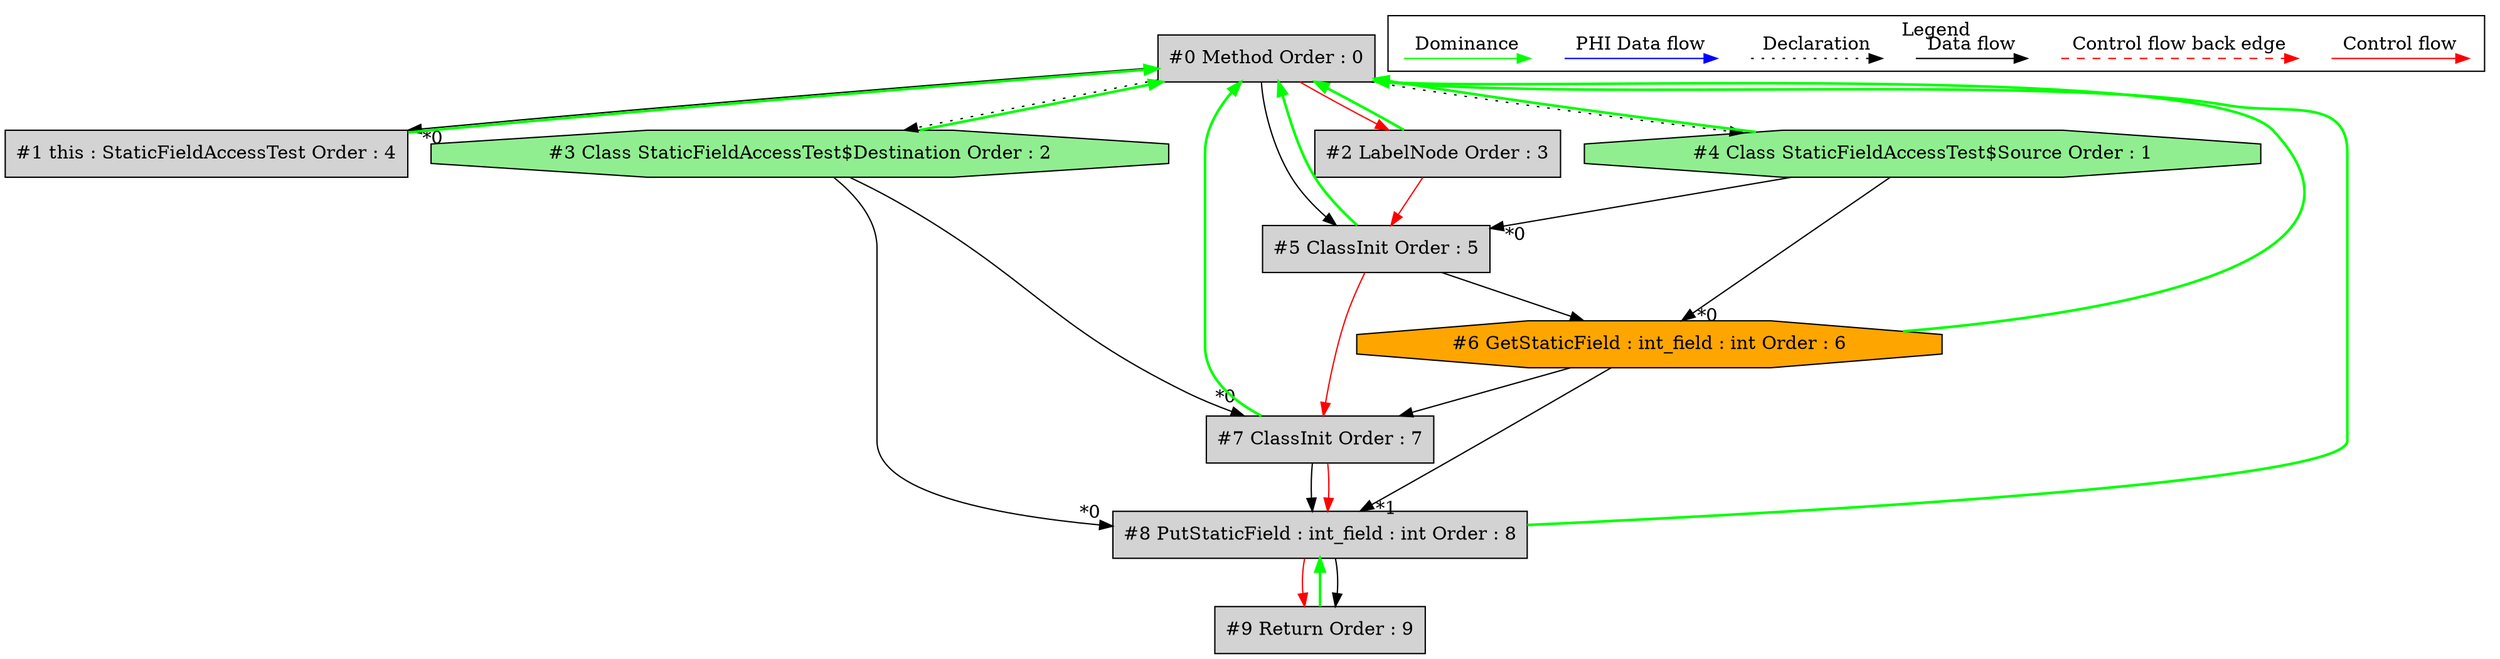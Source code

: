 digraph debugoutput {
 ordering="in";
 node0[label="#0 Method Order : 0",shape=box, fillcolor=lightgrey, style=filled];
 node1[label="#1 this : StaticFieldAccessTest Order : 4",shape=box, fillcolor=lightgrey, style=filled];
 node1 -> node0[dir="forward" color="green" penwidth="2"];
 node0 -> node1[headlabel="*0", labeldistance=2];
 node2[label="#2 LabelNode Order : 3",shape=box, fillcolor=lightgrey, style=filled];
 node2 -> node0[dir="forward" color="green" penwidth="2"];
 node0 -> node2[labeldistance=2, color=red, fontcolor=red];
 node3[label="#3 Class StaticFieldAccessTest$Destination Order : 2",shape=octagon, fillcolor=lightgreen, style=filled];
 node3 -> node0[dir="forward" color="green" penwidth="2"];
 node0 -> node3[style=dotted];
 node4[label="#4 Class StaticFieldAccessTest$Source Order : 1",shape=octagon, fillcolor=lightgreen, style=filled];
 node4 -> node0[dir="forward" color="green" penwidth="2"];
 node0 -> node4[style=dotted];
 node5[label="#5 ClassInit Order : 5",shape=box, fillcolor=lightgrey, style=filled];
 node5 -> node0[dir="forward" color="green" penwidth="2"];
 node4 -> node5[headlabel="*0", labeldistance=2];
 node0 -> node5;
 node2 -> node5[labeldistance=2, color=red, fontcolor=red];
 node6[label="#6 GetStaticField : int_field : int Order : 6",shape=octagon, fillcolor=orange, style=filled];
 node6 -> node0[dir="forward" color="green" penwidth="2"];
 node4 -> node6[headlabel="*0", labeldistance=2];
 node5 -> node6;
 node7[label="#7 ClassInit Order : 7",shape=box, fillcolor=lightgrey, style=filled];
 node7 -> node0[dir="forward" color="green" penwidth="2"];
 node3 -> node7[headlabel="*0", labeldistance=2];
 node6 -> node7;
 node5 -> node7[labeldistance=2, color=red, fontcolor=red];
 node8[label="#8 PutStaticField : int_field : int Order : 8",shape=box, fillcolor=lightgrey, style=filled];
 node8 -> node0[dir="forward" color="green" penwidth="2"];
 node3 -> node8[headlabel="*0", labeldistance=2];
 node6 -> node8[headlabel="*1", labeldistance=2];
 node7 -> node8;
 node7 -> node8[labeldistance=2, color=red, fontcolor=red];
 node9[label="#9 Return Order : 9",shape=box, fillcolor=lightgrey, style=filled];
 node9 -> node8[dir="forward" color="green" penwidth="2"];
 node8 -> node9[labeldistance=2, color=red, fontcolor=red];
 node8 -> node9;
 subgraph cluster_000 {
  label = "Legend";
  node [shape=point]
  {
   rank=same;
   c0 [style = invis];
   c1 [style = invis];
   c2 [style = invis];
   c3 [style = invis];
   d0 [style = invis];
   d1 [style = invis];
   d2 [style = invis];
   d3 [style = invis];
   d4 [style = invis];
   d5 [style = invis];
   d6 [style = invis];
   d7 [style = invis];
  }
  c0 -> c1 [label="Control flow", style=solid, color=red]
  c2 -> c3 [label="Control flow back edge", style=dashed, color=red]
  d0 -> d1 [label="Data flow"]
  d2 -> d3 [label="Declaration", style=dotted]
  d4 -> d5 [label="PHI Data flow", color=blue]
  d6 -> d7 [label="Dominance", color=green]
 }

}
